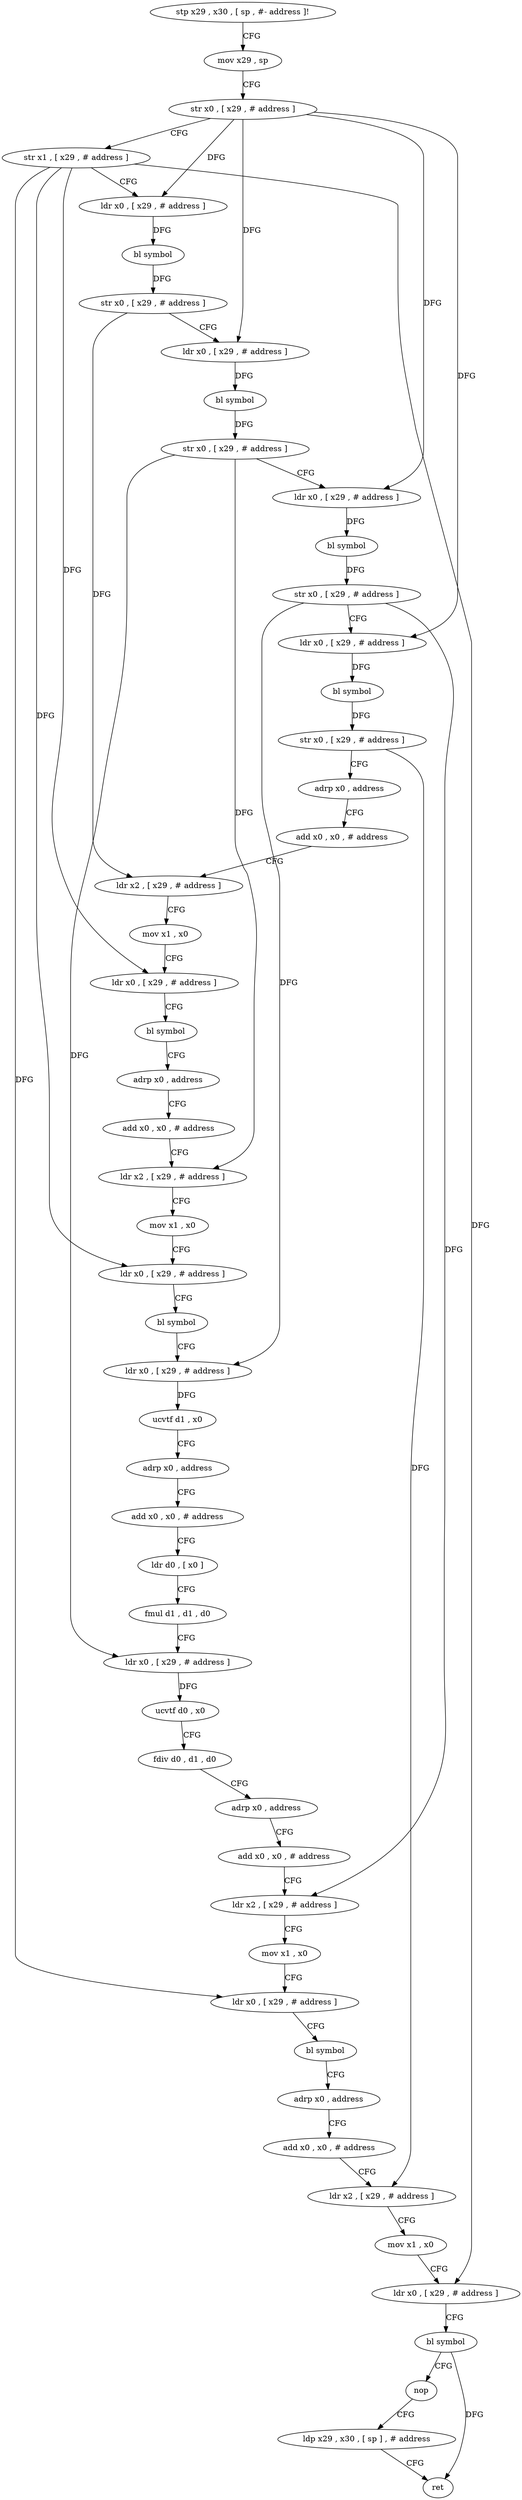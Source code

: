 digraph "func" {
"4316108" [label = "stp x29 , x30 , [ sp , #- address ]!" ]
"4316112" [label = "mov x29 , sp" ]
"4316116" [label = "str x0 , [ x29 , # address ]" ]
"4316120" [label = "str x1 , [ x29 , # address ]" ]
"4316124" [label = "ldr x0 , [ x29 , # address ]" ]
"4316128" [label = "bl symbol" ]
"4316132" [label = "str x0 , [ x29 , # address ]" ]
"4316136" [label = "ldr x0 , [ x29 , # address ]" ]
"4316140" [label = "bl symbol" ]
"4316144" [label = "str x0 , [ x29 , # address ]" ]
"4316148" [label = "ldr x0 , [ x29 , # address ]" ]
"4316152" [label = "bl symbol" ]
"4316156" [label = "str x0 , [ x29 , # address ]" ]
"4316160" [label = "ldr x0 , [ x29 , # address ]" ]
"4316164" [label = "bl symbol" ]
"4316168" [label = "str x0 , [ x29 , # address ]" ]
"4316172" [label = "adrp x0 , address" ]
"4316176" [label = "add x0 , x0 , # address" ]
"4316180" [label = "ldr x2 , [ x29 , # address ]" ]
"4316184" [label = "mov x1 , x0" ]
"4316188" [label = "ldr x0 , [ x29 , # address ]" ]
"4316192" [label = "bl symbol" ]
"4316196" [label = "adrp x0 , address" ]
"4316200" [label = "add x0 , x0 , # address" ]
"4316204" [label = "ldr x2 , [ x29 , # address ]" ]
"4316208" [label = "mov x1 , x0" ]
"4316212" [label = "ldr x0 , [ x29 , # address ]" ]
"4316216" [label = "bl symbol" ]
"4316220" [label = "ldr x0 , [ x29 , # address ]" ]
"4316224" [label = "ucvtf d1 , x0" ]
"4316228" [label = "adrp x0 , address" ]
"4316232" [label = "add x0 , x0 , # address" ]
"4316236" [label = "ldr d0 , [ x0 ]" ]
"4316240" [label = "fmul d1 , d1 , d0" ]
"4316244" [label = "ldr x0 , [ x29 , # address ]" ]
"4316248" [label = "ucvtf d0 , x0" ]
"4316252" [label = "fdiv d0 , d1 , d0" ]
"4316256" [label = "adrp x0 , address" ]
"4316260" [label = "add x0 , x0 , # address" ]
"4316264" [label = "ldr x2 , [ x29 , # address ]" ]
"4316268" [label = "mov x1 , x0" ]
"4316272" [label = "ldr x0 , [ x29 , # address ]" ]
"4316276" [label = "bl symbol" ]
"4316280" [label = "adrp x0 , address" ]
"4316284" [label = "add x0 , x0 , # address" ]
"4316288" [label = "ldr x2 , [ x29 , # address ]" ]
"4316292" [label = "mov x1 , x0" ]
"4316296" [label = "ldr x0 , [ x29 , # address ]" ]
"4316300" [label = "bl symbol" ]
"4316304" [label = "nop" ]
"4316308" [label = "ldp x29 , x30 , [ sp ] , # address" ]
"4316312" [label = "ret" ]
"4316108" -> "4316112" [ label = "CFG" ]
"4316112" -> "4316116" [ label = "CFG" ]
"4316116" -> "4316120" [ label = "CFG" ]
"4316116" -> "4316124" [ label = "DFG" ]
"4316116" -> "4316136" [ label = "DFG" ]
"4316116" -> "4316148" [ label = "DFG" ]
"4316116" -> "4316160" [ label = "DFG" ]
"4316120" -> "4316124" [ label = "CFG" ]
"4316120" -> "4316188" [ label = "DFG" ]
"4316120" -> "4316212" [ label = "DFG" ]
"4316120" -> "4316272" [ label = "DFG" ]
"4316120" -> "4316296" [ label = "DFG" ]
"4316124" -> "4316128" [ label = "DFG" ]
"4316128" -> "4316132" [ label = "DFG" ]
"4316132" -> "4316136" [ label = "CFG" ]
"4316132" -> "4316180" [ label = "DFG" ]
"4316136" -> "4316140" [ label = "DFG" ]
"4316140" -> "4316144" [ label = "DFG" ]
"4316144" -> "4316148" [ label = "CFG" ]
"4316144" -> "4316204" [ label = "DFG" ]
"4316144" -> "4316244" [ label = "DFG" ]
"4316148" -> "4316152" [ label = "DFG" ]
"4316152" -> "4316156" [ label = "DFG" ]
"4316156" -> "4316160" [ label = "CFG" ]
"4316156" -> "4316220" [ label = "DFG" ]
"4316156" -> "4316264" [ label = "DFG" ]
"4316160" -> "4316164" [ label = "DFG" ]
"4316164" -> "4316168" [ label = "DFG" ]
"4316168" -> "4316172" [ label = "CFG" ]
"4316168" -> "4316288" [ label = "DFG" ]
"4316172" -> "4316176" [ label = "CFG" ]
"4316176" -> "4316180" [ label = "CFG" ]
"4316180" -> "4316184" [ label = "CFG" ]
"4316184" -> "4316188" [ label = "CFG" ]
"4316188" -> "4316192" [ label = "CFG" ]
"4316192" -> "4316196" [ label = "CFG" ]
"4316196" -> "4316200" [ label = "CFG" ]
"4316200" -> "4316204" [ label = "CFG" ]
"4316204" -> "4316208" [ label = "CFG" ]
"4316208" -> "4316212" [ label = "CFG" ]
"4316212" -> "4316216" [ label = "CFG" ]
"4316216" -> "4316220" [ label = "CFG" ]
"4316220" -> "4316224" [ label = "DFG" ]
"4316224" -> "4316228" [ label = "CFG" ]
"4316228" -> "4316232" [ label = "CFG" ]
"4316232" -> "4316236" [ label = "CFG" ]
"4316236" -> "4316240" [ label = "CFG" ]
"4316240" -> "4316244" [ label = "CFG" ]
"4316244" -> "4316248" [ label = "DFG" ]
"4316248" -> "4316252" [ label = "CFG" ]
"4316252" -> "4316256" [ label = "CFG" ]
"4316256" -> "4316260" [ label = "CFG" ]
"4316260" -> "4316264" [ label = "CFG" ]
"4316264" -> "4316268" [ label = "CFG" ]
"4316268" -> "4316272" [ label = "CFG" ]
"4316272" -> "4316276" [ label = "CFG" ]
"4316276" -> "4316280" [ label = "CFG" ]
"4316280" -> "4316284" [ label = "CFG" ]
"4316284" -> "4316288" [ label = "CFG" ]
"4316288" -> "4316292" [ label = "CFG" ]
"4316292" -> "4316296" [ label = "CFG" ]
"4316296" -> "4316300" [ label = "CFG" ]
"4316300" -> "4316304" [ label = "CFG" ]
"4316300" -> "4316312" [ label = "DFG" ]
"4316304" -> "4316308" [ label = "CFG" ]
"4316308" -> "4316312" [ label = "CFG" ]
}

